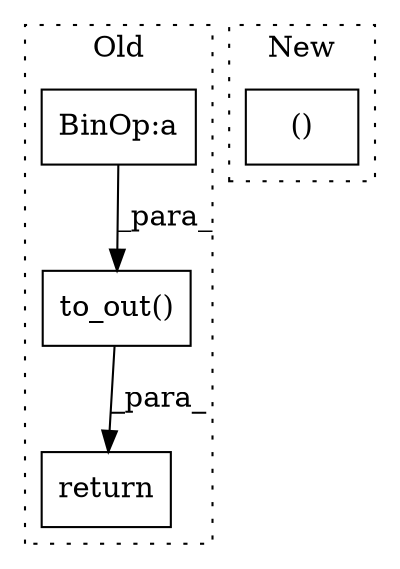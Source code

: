 digraph G {
subgraph cluster0 {
1 [label="to_out()" a="75" s="2399,2414" l="12,1" shape="box"];
3 [label="BinOp:a" a="82" s="2300" l="3" shape="box"];
4 [label="return" a="93" s="2392" l="7" shape="box"];
label = "Old";
style="dotted";
}
subgraph cluster1 {
2 [label="()" a="54" s="1526" l="16" shape="box"];
label = "New";
style="dotted";
}
1 -> 4 [label="_para_"];
3 -> 1 [label="_para_"];
}